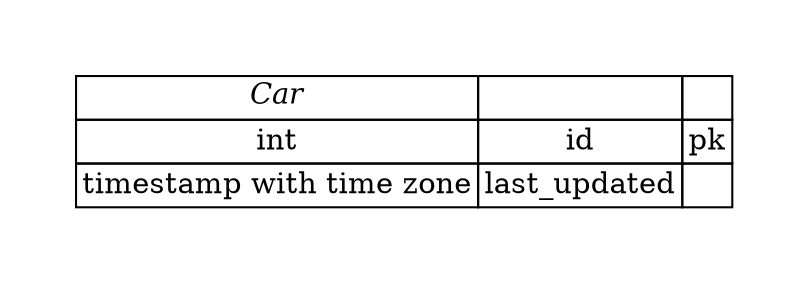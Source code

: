 digraph {
    

    graph [pad="0.5", nodesep="0.5", ranksep="2"];
    node [shape=plain]
    rankdir=LR;


    Car [label=<
    <table border="0" cellborder="1" cellspacing="0">
      <tr><td><i>Car</i></td><td></td><td></td></tr>
      <tr><td>int</td><td>id</td><td port="1">pk</td></tr>
      <tr><td>timestamp with time zone</td><td>last_updated</td><td port="2"></td></tr>
    </table>>];
}
